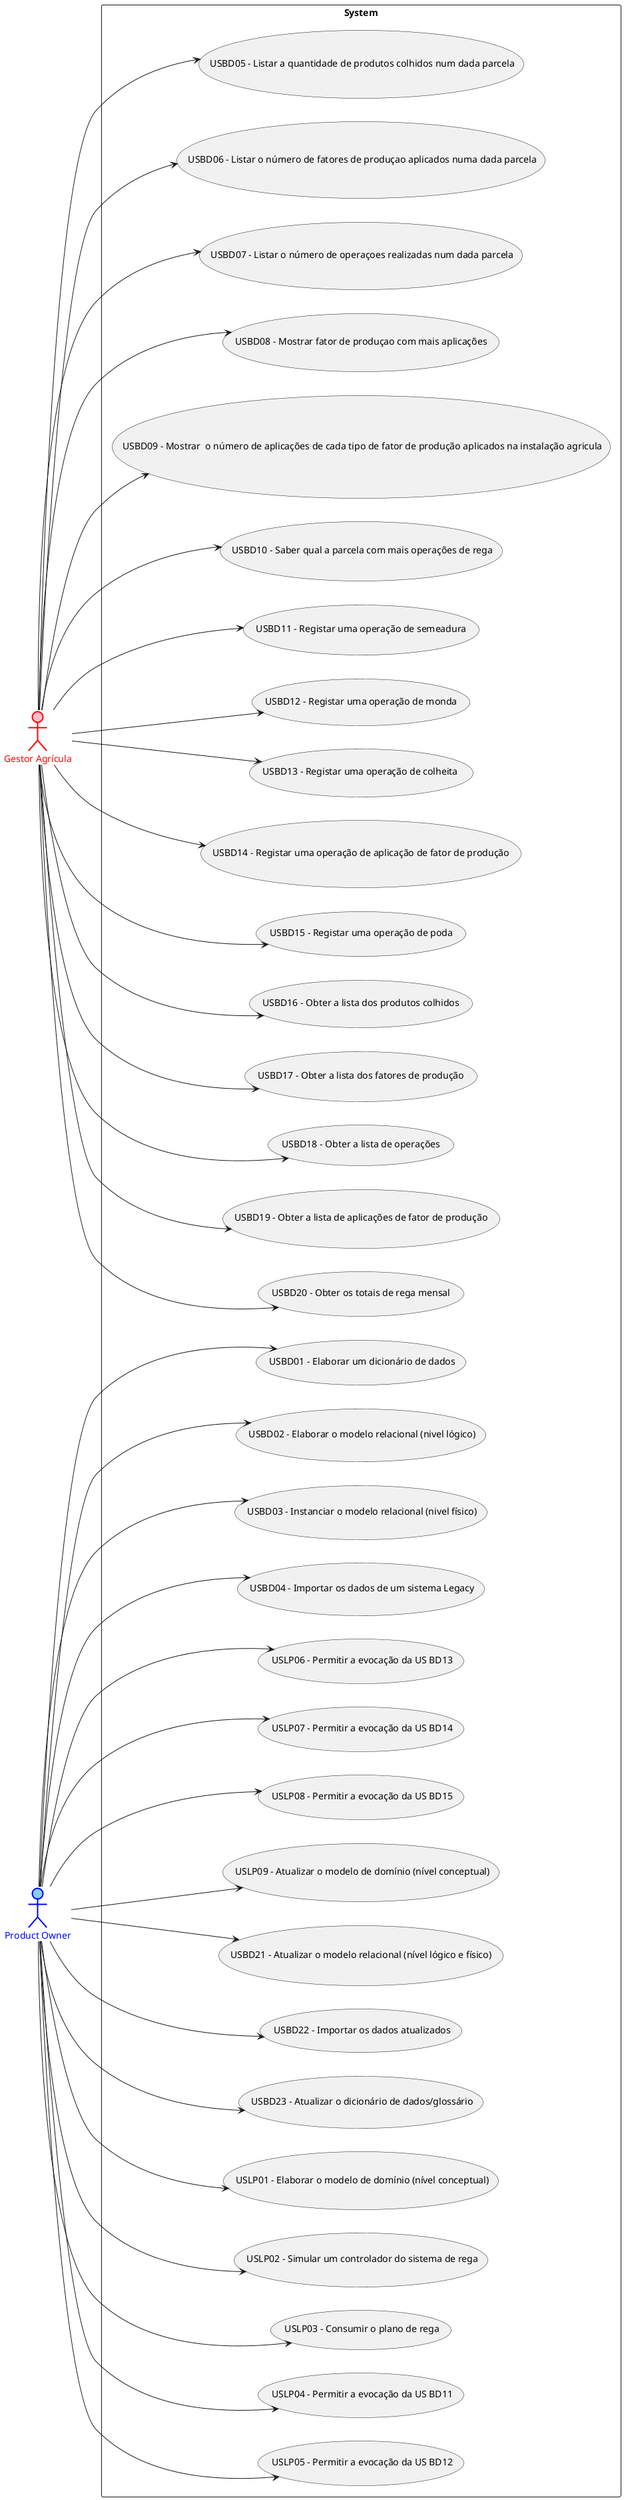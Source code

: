 @startuml

left to right direction
actor "Gestor Agrícula" as GA  #pink;line:red;line.bold;text:red
actor "Product Owner" as PO    #SkyBlue;line:blue;line.bold;text:blue




rectangle System {
    usecase " USBD01 - Elaborar um dicionário de dados" as UC1
    usecase " USBD02 - Elaborar o modelo relacional (nivel lógico)" as UC2
    usecase " USBD03 - Instanciar o modelo relacional (nivel físico)" as UC3
    usecase " USBD04 - Importar os dados de um sistema Legacy" as UC4
    usecase " USBD05 - Listar a quantidade de produtos colhidos num dada parcela" as UC5
    usecase " USBD06 - Listar o número de fatores de produçao aplicados numa dada parcela" as UC6
    usecase " USBD07 - Listar o número de operaçoes realizadas num dada parcela" as UC7
    usecase " USBD08 - Mostrar fator de produçao com mais aplicações " as UC8
    usecase " USBD09 - Mostrar  o número de aplicações de cada tipo de fator de produção aplicados na instalação agricula" as UC9
    usecase " USBD10 - Saber qual a parcela com mais operações de rega" as UC10
    usecase " USBD11 - Registar uma operação de semeadura " as UC11
    usecase " USBD12 - Registar uma operação de monda " as UC12
    usecase " USBD13 - Registar uma operação de colheita  " as UC13
    usecase " USBD14 - Registar uma operação de aplicação de fator de produção " as UC14
    usecase " USBD15 - Registar uma operação de poda " as UC15
    usecase " USBD16 - Obter a lista dos produtos colhidos " as UC16
    usecase " USBD17 - Obter a lista dos fatores de produção " as UC17
    usecase " USBD18 - Obter a lista de operações " as UC18
    usecase " USBD19 - Obter a lista de aplicações de fator de produção " as UC19
    usecase " USBD20 - Obter os totais de rega mensal " as UC20
    usecase " USBD21 - Atualizar o modelo relacional (nível lógico e físico) " as UC21
    usecase " USBD22 - Importar os dados atualizados" as UC22
    usecase " USBD23 - Atualizar o dicionário de dados/glossário" as UC23
    usecase " USLP01 - Elaborar o modelo de domínio (nível conceptual)" as L1
    usecase " USLP02 - Simular um controlador do sistema de rega" as L2
    usecase " USLP03 - Consumir o plano de rega" as L3
    usecase " USLP04 - Permitir a evocação da US BD11" as L4
    usecase " USLP05 - Permitir a evocação da US BD12" as L5
    usecase " USLP06 - Permitir a evocação da US BD13" as L6
    usecase " USLP07 - Permitir a evocação da US BD14" as L7
    usecase " USLP08 - Permitir a evocação da US BD15" as L8
    usecase " USLP09 - Atualizar o modelo de domínio (nível conceptual)" as L9



   



}
'implement al uc on diagram?
'Unregistered User
PO --> UC1
PO --> UC2
PO --> UC3
PO --> UC4
GA --> UC5
GA --> UC6
GA --> UC7
GA --> UC8
GA --> UC9
GA --> UC10
GA --> UC11
GA --> UC12
GA --> UC13
GA --> UC14
GA --> UC15
GA --> UC16
GA --> UC17
GA --> UC18
GA --> UC19
GA --> UC20
PO --> UC21
PO --> UC22
PO --> UC23
PO --> L1
PO --> L2
PO --> L3
PO --> L4
PO --> L5
PO --> L6
PO --> L7
PO --> L8
PO --> L9


@enduml
